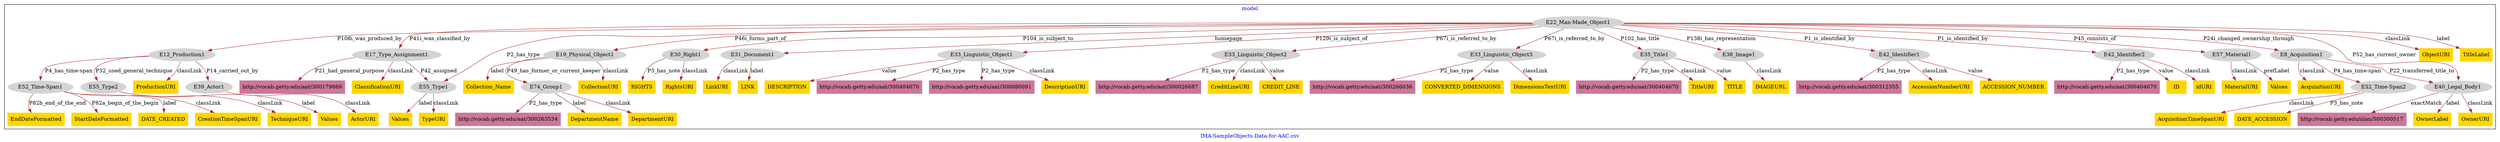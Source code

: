 digraph n0 {
fontcolor="blue"
remincross="true"
label="IMA-SampleObjects-Data-for-AAC.csv"
subgraph cluster {
label="model"
n2[style="filled",color="white",fillcolor="lightgray",label="E12_Production1"];
n3[style="filled",color="white",fillcolor="lightgray",label="E39_Actor1"];
n4[style="filled",color="white",fillcolor="lightgray",label="E52_Time-Span1"];
n5[style="filled",color="white",fillcolor="lightgray",label="E55_Type2"];
n6[style="filled",color="white",fillcolor="lightgray",label="E17_Type_Assignment1"];
n7[style="filled",color="white",fillcolor="lightgray",label="E55_Type1"];
n8[style="filled",color="white",fillcolor="lightgray",label="E19_Physical_Object1"];
n9[style="filled",color="white",fillcolor="lightgray",label="E74_Group1"];
n10[style="filled",color="white",fillcolor="lightgray",label="E22_Man-Made_Object1"];
n11[style="filled",color="white",fillcolor="lightgray",label="E30_Right1"];
n12[style="filled",color="white",fillcolor="lightgray",label="E31_Document1"];
n13[style="filled",color="white",fillcolor="lightgray",label="E33_Linguistic_Object1"];
n14[style="filled",color="white",fillcolor="lightgray",label="E33_Linguistic_Object2"];
n15[style="filled",color="white",fillcolor="lightgray",label="E33_Linguistic_Object3"];
n16[style="filled",color="white",fillcolor="lightgray",label="E35_Title1"];
n17[style="filled",color="white",fillcolor="lightgray",label="E38_Image1"];
n18[style="filled",color="white",fillcolor="lightgray",label="E42_Identifier1"];
n19[style="filled",color="white",fillcolor="lightgray",label="E42_Identifier2"];
n20[style="filled",color="white",fillcolor="lightgray",label="E57_Material1"];
n21[style="filled",color="white",fillcolor="lightgray",label="E8_Acquisition1"];
n22[style="filled",color="white",fillcolor="lightgray",label="E40_Legal_Body1"];
n23[style="filled",color="white",fillcolor="lightgray",label="E52_Time-Span2"];
n24[shape="plaintext",style="filled",fillcolor="gold",label="CollectionURI"];
n25[shape="plaintext",style="filled",fillcolor="gold",label="ActorURI"];
n26[shape="plaintext",style="filled",fillcolor="gold",label="Collection_Name"];
n27[shape="plaintext",style="filled",fillcolor="gold",label="AccessionNumberURI"];
n28[shape="plaintext",style="filled",fillcolor="gold",label="EndDateFormatted"];
n29[shape="plaintext",style="filled",fillcolor="gold",label="DepartmentName"];
n30[shape="plaintext",style="filled",fillcolor="gold",label="ClassificationURI"];
n31[shape="plaintext",style="filled",fillcolor="gold",label="ID"];
n32[shape="plaintext",style="filled",fillcolor="gold",label="OwnerLabel"];
n33[shape="plaintext",style="filled",fillcolor="gold",label="RightsURI"];
n34[shape="plaintext",style="filled",fillcolor="gold",label="CreditLineURI"];
n35[shape="plaintext",style="filled",fillcolor="gold",label="TitleURI"];
n36[shape="plaintext",style="filled",fillcolor="gold",label="ProductionURI"];
n37[shape="plaintext",style="filled",fillcolor="gold",label="StartDateFormatted"];
n38[shape="plaintext",style="filled",fillcolor="gold",label="AcquisitionTimeSpanURI"];
n39[shape="plaintext",style="filled",fillcolor="gold",label="TechniqueURI"];
n40[shape="plaintext",style="filled",fillcolor="gold",label="CONVERTED_DIMENSIONS"];
n41[shape="plaintext",style="filled",fillcolor="gold",label="Values"];
n42[shape="plaintext",style="filled",fillcolor="gold",label="ACCESSION_NUMBER"];
n43[shape="plaintext",style="filled",fillcolor="gold",label="MaterialURI"];
n44[shape="plaintext",style="filled",fillcolor="gold",label="RIGHTS"];
n45[shape="plaintext",style="filled",fillcolor="gold",label="TypeURI"];
n46[shape="plaintext",style="filled",fillcolor="gold",label="DATE_ACCESSION"];
n47[shape="plaintext",style="filled",fillcolor="gold",label="LINK"];
n48[shape="plaintext",style="filled",fillcolor="gold",label="IMAGEURL"];
n49[shape="plaintext",style="filled",fillcolor="gold",label="AcquisitionURI"];
n50[shape="plaintext",style="filled",fillcolor="gold",label="ObjectURI"];
n51[shape="plaintext",style="filled",fillcolor="gold",label="DepartmentURI"];
n52[shape="plaintext",style="filled",fillcolor="gold",label="TITLE"];
n53[shape="plaintext",style="filled",fillcolor="gold",label="DATE_CREATED"];
n54[shape="plaintext",style="filled",fillcolor="gold",label="DimensionsTextURI"];
n55[shape="plaintext",style="filled",fillcolor="gold",label="idURI"];
n56[shape="plaintext",style="filled",fillcolor="gold",label="DescriptionURI"];
n57[shape="plaintext",style="filled",fillcolor="gold",label="OwnerURI"];
n58[shape="plaintext",style="filled",fillcolor="gold",label="TitleLabel"];
n59[shape="plaintext",style="filled",fillcolor="gold",label="Values"];
n60[shape="plaintext",style="filled",fillcolor="gold",label="CreationTimeSpanURI"];
n61[shape="plaintext",style="filled",fillcolor="gold",label="Values"];
n62[shape="plaintext",style="filled",fillcolor="gold",label="DESCRIPTION"];
n63[shape="plaintext",style="filled",fillcolor="gold",label="CREDIT_LINE"];
n64[shape="plaintext",style="filled",fillcolor="gold",label="LinkURI"];
n65[shape="plaintext",style="filled",fillcolor="#CC7799",label="http://vocab.getty.edu/ulan/500300517"];
n66[shape="plaintext",style="filled",fillcolor="#CC7799",label="http://vocab.getty.edu/aat/300404670"];
n67[shape="plaintext",style="filled",fillcolor="#CC7799",label="http://vocab.getty.edu/aat/300404670"];
n68[shape="plaintext",style="filled",fillcolor="#CC7799",label="http://vocab.getty.edu/aat/300266036"];
n69[shape="plaintext",style="filled",fillcolor="#CC7799",label="http://vocab.getty.edu/aat/300404670"];
n70[shape="plaintext",style="filled",fillcolor="#CC7799",label="http://vocab.getty.edu/aat/300312355"];
n71[shape="plaintext",style="filled",fillcolor="#CC7799",label="http://vocab.getty.edu/aat/300179869"];
n72[shape="plaintext",style="filled",fillcolor="#CC7799",label="http://vocab.getty.edu/aat/300026687"];
n73[shape="plaintext",style="filled",fillcolor="#CC7799",label="http://vocab.getty.edu/aat/300080091"];
n74[shape="plaintext",style="filled",fillcolor="#CC7799",label="http://vocab.getty.edu/aat/300263534"];
}
n2 -> n3[color="brown",fontcolor="black",label="P14_carried_out_by"]
n2 -> n4[color="brown",fontcolor="black",label="P4_has_time-span"]
n2 -> n5[color="brown",fontcolor="black",label="P32_used_general_technique"]
n6 -> n7[color="brown",fontcolor="black",label="P42_assigned"]
n8 -> n9[color="brown",fontcolor="black",label="P49_has_former_or_current_keeper"]
n10 -> n2[color="brown",fontcolor="black",label="P108i_was_produced_by"]
n10 -> n6[color="brown",fontcolor="black",label="P41i_was_classified_by"]
n10 -> n8[color="brown",fontcolor="black",label="P46i_forms_part_of"]
n10 -> n11[color="brown",fontcolor="black",label="P104_is_subject_to"]
n10 -> n12[color="brown",fontcolor="black",label="homepage"]
n10 -> n13[color="brown",fontcolor="black",label="P129i_is_subject_of"]
n10 -> n14[color="brown",fontcolor="black",label="P67i_is_referred_to_by"]
n10 -> n15[color="brown",fontcolor="black",label="P67i_is_referred_to_by"]
n10 -> n16[color="brown",fontcolor="black",label="P102_has_title"]
n10 -> n17[color="brown",fontcolor="black",label="P138i_has_representation"]
n10 -> n18[color="brown",fontcolor="black",label="P1_is_identified_by"]
n10 -> n19[color="brown",fontcolor="black",label="P1_is_identified_by"]
n10 -> n20[color="brown",fontcolor="black",label="P45_consists_of"]
n10 -> n21[color="brown",fontcolor="black",label="P24i_changed_ownership_through"]
n21 -> n22[color="brown",fontcolor="black",label="P22_transferred_title_to"]
n21 -> n23[color="brown",fontcolor="black",label="P4_has_time-span"]
n8 -> n24[color="brown",fontcolor="black",label="classLink"]
n3 -> n25[color="brown",fontcolor="black",label="classLink"]
n8 -> n26[color="brown",fontcolor="black",label="label"]
n18 -> n27[color="brown",fontcolor="black",label="classLink"]
n4 -> n28[color="brown",fontcolor="black",label="P82b_end_of_the_end"]
n9 -> n29[color="brown",fontcolor="black",label="label"]
n6 -> n30[color="brown",fontcolor="black",label="classLink"]
n19 -> n31[color="brown",fontcolor="black",label="value"]
n22 -> n32[color="brown",fontcolor="black",label="label"]
n11 -> n33[color="brown",fontcolor="black",label="classLink"]
n14 -> n34[color="brown",fontcolor="black",label="classLink"]
n16 -> n35[color="brown",fontcolor="black",label="classLink"]
n2 -> n36[color="brown",fontcolor="black",label="classLink"]
n4 -> n37[color="brown",fontcolor="black",label="P82a_begin_of_the_begin"]
n23 -> n38[color="brown",fontcolor="black",label="classLink"]
n5 -> n39[color="brown",fontcolor="black",label="classLink"]
n15 -> n40[color="brown",fontcolor="black",label="value"]
n20 -> n41[color="brown",fontcolor="black",label="prefLabel"]
n18 -> n42[color="brown",fontcolor="black",label="value"]
n20 -> n43[color="brown",fontcolor="black",label="classLink"]
n11 -> n44[color="brown",fontcolor="black",label="P3_has_note"]
n7 -> n45[color="brown",fontcolor="black",label="classLink"]
n23 -> n46[color="brown",fontcolor="black",label="P3_has_note"]
n12 -> n47[color="brown",fontcolor="black",label="label"]
n17 -> n48[color="brown",fontcolor="black",label="classLink"]
n21 -> n49[color="brown",fontcolor="black",label="classLink"]
n10 -> n50[color="brown",fontcolor="black",label="classLink"]
n9 -> n51[color="brown",fontcolor="black",label="classLink"]
n16 -> n52[color="brown",fontcolor="black",label="value"]
n4 -> n53[color="brown",fontcolor="black",label="label"]
n15 -> n54[color="brown",fontcolor="black",label="classLink"]
n19 -> n55[color="brown",fontcolor="black",label="classLink"]
n13 -> n56[color="brown",fontcolor="black",label="classLink"]
n22 -> n57[color="brown",fontcolor="black",label="classLink"]
n10 -> n58[color="brown",fontcolor="black",label="label"]
n7 -> n59[color="brown",fontcolor="black",label="label"]
n4 -> n60[color="brown",fontcolor="black",label="classLink"]
n5 -> n61[color="brown",fontcolor="black",label="label"]
n13 -> n62[color="brown",fontcolor="black",label="value"]
n14 -> n63[color="brown",fontcolor="black",label="value"]
n12 -> n64[color="brown",fontcolor="black",label="classLink"]
n10 -> n7[color="brown",fontcolor="black",label="P2_has_type"]
n22 -> n65[color="brown",fontcolor="black",label="exactMatch"]
n16 -> n66[color="brown",fontcolor="black",label="P2_has_type"]
n19 -> n67[color="brown",fontcolor="black",label="P2_has_type"]
n15 -> n68[color="brown",fontcolor="black",label="P2_has_type"]
n13 -> n69[color="brown",fontcolor="black",label="P2_has_type"]
n18 -> n70[color="brown",fontcolor="black",label="P2_has_type"]
n10 -> n22[color="brown",fontcolor="black",label="P52_has_current_owner"]
n6 -> n71[color="brown",fontcolor="black",label="P21_had_general_purpose"]
n14 -> n72[color="brown",fontcolor="black",label="P2_has_type"]
n13 -> n73[color="brown",fontcolor="black",label="P2_has_type"]
n9 -> n74[color="brown",fontcolor="black",label="P2_has_type"]
}
